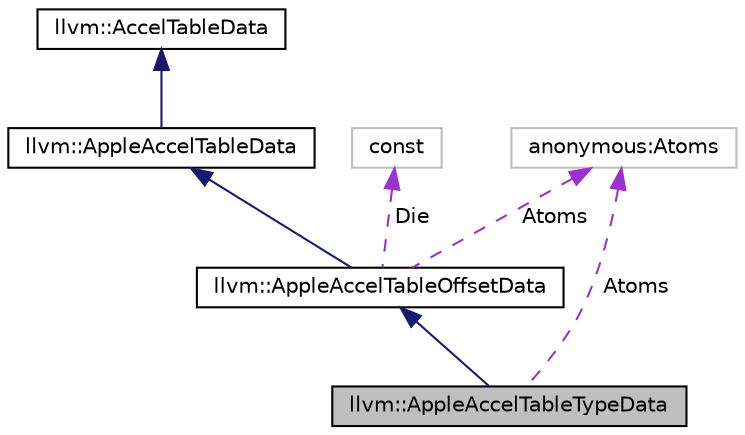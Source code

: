 digraph "llvm::AppleAccelTableTypeData"
{
 // LATEX_PDF_SIZE
  bgcolor="transparent";
  edge [fontname="Helvetica",fontsize="10",labelfontname="Helvetica",labelfontsize="10"];
  node [fontname="Helvetica",fontsize="10",shape=record];
  Node1 [label="llvm::AppleAccelTableTypeData",height=0.2,width=0.4,color="black", fillcolor="grey75", style="filled", fontcolor="black",tooltip="Accelerator table data implementation for Apple type accelerator tables."];
  Node2 -> Node1 [dir="back",color="midnightblue",fontsize="10",style="solid",fontname="Helvetica"];
  Node2 [label="llvm::AppleAccelTableOffsetData",height=0.2,width=0.4,color="black",URL="$classllvm_1_1AppleAccelTableOffsetData.html",tooltip="Accelerator table data implementation for simple Apple accelerator tables with just a DIE reference."];
  Node3 -> Node2 [dir="back",color="midnightblue",fontsize="10",style="solid",fontname="Helvetica"];
  Node3 [label="llvm::AppleAccelTableData",height=0.2,width=0.4,color="black",URL="$classllvm_1_1AppleAccelTableData.html",tooltip="A base class for different implementations of Data classes for Apple Accelerator Tables."];
  Node4 -> Node3 [dir="back",color="midnightblue",fontsize="10",style="solid",fontname="Helvetica"];
  Node4 [label="llvm::AccelTableData",height=0.2,width=0.4,color="black",URL="$classllvm_1_1AccelTableData.html",tooltip="Interface which the different types of accelerator table data have to conform."];
  Node5 -> Node2 [dir="back",color="darkorchid3",fontsize="10",style="dashed",label=" Atoms" ,fontname="Helvetica"];
  Node5 [label="anonymous:Atoms",height=0.2,width=0.4,color="grey75",tooltip=" "];
  Node6 -> Node2 [dir="back",color="darkorchid3",fontsize="10",style="dashed",label=" Die" ,fontname="Helvetica"];
  Node6 [label="const",height=0.2,width=0.4,color="grey75",tooltip=" "];
  Node5 -> Node1 [dir="back",color="darkorchid3",fontsize="10",style="dashed",label=" Atoms" ,fontname="Helvetica"];
}
